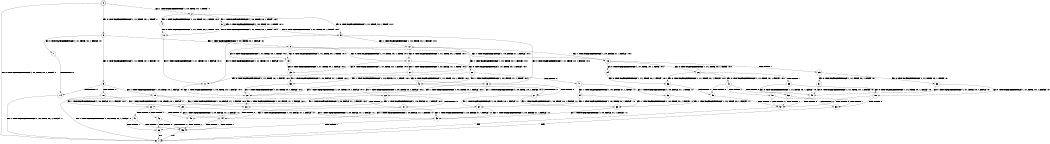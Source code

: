 digraph BCG {
size = "7, 10.5";
center = TRUE;
node [shape = circle];
0 [peripheries = 2];
0 -> 1 [label = "EX !0 !ATOMIC_EXCH_BRANCH (1, +1, TRUE, +0, 1, TRUE) !::"];
0 -> 2 [label = "EX !1 !ATOMIC_EXCH_BRANCH (1, +0, TRUE, +0, 1, TRUE) !::"];
0 -> 3 [label = "EX !0 !ATOMIC_EXCH_BRANCH (1, +1, TRUE, +0, 1, TRUE) !::"];
2 -> 4 [label = "EX !1 !ATOMIC_EXCH_BRANCH (1, +0, TRUE, +0, 1, TRUE) !:0:1:"];
2 -> 5 [label = "EX !0 !ATOMIC_EXCH_BRANCH (1, +1, TRUE, +0, 1, TRUE) !:0:1:"];
2 -> 6 [label = "EX !1 !ATOMIC_EXCH_BRANCH (1, +0, TRUE, +0, 1, TRUE) !:0:1:"];
3 -> 7 [label = "EX !0 !ATOMIC_EXCH_BRANCH (1, +1, TRUE, +0, 1, FALSE) !:0:"];
3 -> 8 [label = "EX !1 !ATOMIC_EXCH_BRANCH (1, +0, TRUE, +0, 1, FALSE) !:0:"];
3 -> 9 [label = "EX !0 !ATOMIC_EXCH_BRANCH (1, +1, TRUE, +0, 1, FALSE) !:0:"];
4 -> 10 [label = "EX !0 !ATOMIC_EXCH_BRANCH (1, +1, TRUE, +0, 1, TRUE) !:0:1:"];
5 -> 11 [label = "EX !0 !ATOMIC_EXCH_BRANCH (1, +1, TRUE, +0, 1, FALSE) !:0:1:"];
5 -> 12 [label = "EX !1 !ATOMIC_EXCH_BRANCH (1, +0, TRUE, +0, 1, FALSE) !:0:1:"];
5 -> 13 [label = "EX !0 !ATOMIC_EXCH_BRANCH (1, +1, TRUE, +0, 1, FALSE) !:0:1:"];
6 -> 10 [label = "EX !0 !ATOMIC_EXCH_BRANCH (1, +1, TRUE, +0, 1, TRUE) !:0:1:"];
6 -> 5 [label = "EX !0 !ATOMIC_EXCH_BRANCH (1, +1, TRUE, +0, 1, TRUE) !:0:1:"];
6 -> 6 [label = "EX !1 !ATOMIC_EXCH_BRANCH (1, +0, TRUE, +0, 1, TRUE) !:0:1:"];
7 -> 14 [label = "TERMINATE !0"];
8 -> 15 [label = "EX !0 !ATOMIC_EXCH_BRANCH (1, +1, TRUE, +0, 1, TRUE) !:0:1:"];
8 -> 16 [label = "EX !1 !ATOMIC_EXCH_BRANCH (1, +0, FALSE, +1, 1, FALSE) !:0:1:"];
8 -> 17 [label = "EX !0 !ATOMIC_EXCH_BRANCH (1, +1, TRUE, +0, 1, TRUE) !:0:1:"];
9 -> 14 [label = "TERMINATE !0"];
9 -> 18 [label = "TERMINATE !0"];
9 -> 19 [label = "EX !1 !ATOMIC_EXCH_BRANCH (1, +0, TRUE, +0, 1, FALSE) !:0:"];
10 -> 11 [label = "EX !0 !ATOMIC_EXCH_BRANCH (1, +1, TRUE, +0, 1, FALSE) !:0:1:"];
11 -> 20 [label = "EX !1 !ATOMIC_EXCH_BRANCH (1, +0, TRUE, +0, 1, FALSE) !:0:1:"];
12 -> 15 [label = "EX !0 !ATOMIC_EXCH_BRANCH (1, +1, TRUE, +0, 1, TRUE) !:0:1:"];
12 -> 16 [label = "EX !1 !ATOMIC_EXCH_BRANCH (1, +0, FALSE, +1, 1, FALSE) !:0:1:"];
12 -> 17 [label = "EX !0 !ATOMIC_EXCH_BRANCH (1, +1, TRUE, +0, 1, TRUE) !:0:1:"];
13 -> 20 [label = "EX !1 !ATOMIC_EXCH_BRANCH (1, +0, TRUE, +0, 1, FALSE) !:0:1:"];
13 -> 21 [label = "TERMINATE !0"];
13 -> 22 [label = "EX !1 !ATOMIC_EXCH_BRANCH (1, +0, TRUE, +0, 1, FALSE) !:0:1:"];
14 -> 1 [label = "EX !1 !ATOMIC_EXCH_BRANCH (1, +0, TRUE, +0, 1, FALSE) !::"];
15 -> 23 [label = "EX !0 !ATOMIC_EXCH_BRANCH (1, +1, TRUE, +0, 1, FALSE) !:0:1:"];
16 -> 24 [label = "EX !0 !ATOMIC_EXCH_BRANCH (1, +1, TRUE, +0, 1, TRUE) !:0:1:"];
16 -> 25 [label = "TERMINATE !1"];
16 -> 26 [label = "EX !0 !ATOMIC_EXCH_BRANCH (1, +1, TRUE, +0, 1, TRUE) !:0:1:"];
17 -> 23 [label = "EX !0 !ATOMIC_EXCH_BRANCH (1, +1, TRUE, +0, 1, FALSE) !:0:1:"];
17 -> 27 [label = "EX !1 !ATOMIC_EXCH_BRANCH (1, +0, FALSE, +1, 1, TRUE) !:0:1:"];
17 -> 28 [label = "EX !0 !ATOMIC_EXCH_BRANCH (1, +1, TRUE, +0, 1, FALSE) !:0:1:"];
18 -> 1 [label = "EX !1 !ATOMIC_EXCH_BRANCH (1, +0, TRUE, +0, 1, FALSE) !::"];
18 -> 29 [label = "EX !1 !ATOMIC_EXCH_BRANCH (1, +0, TRUE, +0, 1, FALSE) !::"];
19 -> 30 [label = "EX !1 !ATOMIC_EXCH_BRANCH (1, +0, FALSE, +1, 1, FALSE) !:0:1:"];
19 -> 31 [label = "TERMINATE !0"];
19 -> 32 [label = "EX !1 !ATOMIC_EXCH_BRANCH (1, +0, FALSE, +1, 1, FALSE) !:0:1:"];
20 -> 30 [label = "EX !1 !ATOMIC_EXCH_BRANCH (1, +0, FALSE, +1, 1, FALSE) !:0:1:"];
21 -> 33 [label = "EX !1 !ATOMIC_EXCH_BRANCH (1, +0, TRUE, +0, 1, FALSE) !:1:"];
21 -> 34 [label = "EX !1 !ATOMIC_EXCH_BRANCH (1, +0, TRUE, +0, 1, FALSE) !:1:"];
22 -> 30 [label = "EX !1 !ATOMIC_EXCH_BRANCH (1, +0, FALSE, +1, 1, FALSE) !:0:1:"];
22 -> 31 [label = "TERMINATE !0"];
22 -> 32 [label = "EX !1 !ATOMIC_EXCH_BRANCH (1, +0, FALSE, +1, 1, FALSE) !:0:1:"];
23 -> 35 [label = "EX !1 !ATOMIC_EXCH_BRANCH (1, +0, FALSE, +1, 1, TRUE) !:0:1:"];
24 -> 36 [label = "EX !0 !ATOMIC_EXCH_BRANCH (1, +1, TRUE, +0, 1, FALSE) !:0:1:"];
25 -> 37 [label = "EX !0 !ATOMIC_EXCH_BRANCH (1, +1, TRUE, +0, 1, TRUE) !:0:"];
25 -> 38 [label = "EX !0 !ATOMIC_EXCH_BRANCH (1, +1, TRUE, +0, 1, TRUE) !:0:"];
26 -> 36 [label = "EX !0 !ATOMIC_EXCH_BRANCH (1, +1, TRUE, +0, 1, FALSE) !:0:1:"];
26 -> 39 [label = "TERMINATE !1"];
26 -> 40 [label = "EX !0 !ATOMIC_EXCH_BRANCH (1, +1, TRUE, +0, 1, FALSE) !:0:1:"];
27 -> 11 [label = "EX !0 !ATOMIC_EXCH_BRANCH (1, +1, TRUE, +0, 1, FALSE) !:0:1:"];
27 -> 12 [label = "EX !1 !ATOMIC_EXCH_BRANCH (1, +0, TRUE, +0, 1, FALSE) !:0:1:"];
27 -> 13 [label = "EX !0 !ATOMIC_EXCH_BRANCH (1, +1, TRUE, +0, 1, FALSE) !:0:1:"];
28 -> 35 [label = "EX !1 !ATOMIC_EXCH_BRANCH (1, +0, FALSE, +1, 1, TRUE) !:0:1:"];
28 -> 41 [label = "TERMINATE !0"];
28 -> 42 [label = "EX !1 !ATOMIC_EXCH_BRANCH (1, +0, FALSE, +1, 1, TRUE) !:0:1:"];
29 -> 43 [label = "EX !1 !ATOMIC_EXCH_BRANCH (1, +0, FALSE, +1, 1, FALSE) !:1:"];
29 -> 44 [label = "EX !1 !ATOMIC_EXCH_BRANCH (1, +0, FALSE, +1, 1, FALSE) !:1:"];
30 -> 45 [label = "TERMINATE !0"];
31 -> 43 [label = "EX !1 !ATOMIC_EXCH_BRANCH (1, +0, FALSE, +1, 1, FALSE) !:1:"];
31 -> 44 [label = "EX !1 !ATOMIC_EXCH_BRANCH (1, +0, FALSE, +1, 1, FALSE) !:1:"];
32 -> 45 [label = "TERMINATE !0"];
32 -> 46 [label = "TERMINATE !1"];
32 -> 47 [label = "TERMINATE !0"];
33 -> 43 [label = "EX !1 !ATOMIC_EXCH_BRANCH (1, +0, FALSE, +1, 1, FALSE) !:1:"];
34 -> 43 [label = "EX !1 !ATOMIC_EXCH_BRANCH (1, +0, FALSE, +1, 1, FALSE) !:1:"];
34 -> 44 [label = "EX !1 !ATOMIC_EXCH_BRANCH (1, +0, FALSE, +1, 1, FALSE) !:1:"];
35 -> 20 [label = "EX !1 !ATOMIC_EXCH_BRANCH (1, +0, TRUE, +0, 1, FALSE) !:0:1:"];
36 -> 48 [label = "TERMINATE !0"];
37 -> 49 [label = "EX !0 !ATOMIC_EXCH_BRANCH (1, +1, TRUE, +0, 1, FALSE) !:0:"];
38 -> 49 [label = "EX !0 !ATOMIC_EXCH_BRANCH (1, +1, TRUE, +0, 1, FALSE) !:0:"];
38 -> 50 [label = "EX !0 !ATOMIC_EXCH_BRANCH (1, +1, TRUE, +0, 1, FALSE) !:0:"];
39 -> 49 [label = "EX !0 !ATOMIC_EXCH_BRANCH (1, +1, TRUE, +0, 1, FALSE) !:0:"];
39 -> 50 [label = "EX !0 !ATOMIC_EXCH_BRANCH (1, +1, TRUE, +0, 1, FALSE) !:0:"];
40 -> 48 [label = "TERMINATE !0"];
40 -> 51 [label = "TERMINATE !1"];
40 -> 52 [label = "TERMINATE !0"];
41 -> 53 [label = "EX !1 !ATOMIC_EXCH_BRANCH (1, +0, FALSE, +1, 1, TRUE) !:1:"];
41 -> 54 [label = "EX !1 !ATOMIC_EXCH_BRANCH (1, +0, FALSE, +1, 1, TRUE) !:1:"];
42 -> 20 [label = "EX !1 !ATOMIC_EXCH_BRANCH (1, +0, TRUE, +0, 1, FALSE) !:0:1:"];
42 -> 21 [label = "TERMINATE !0"];
42 -> 22 [label = "EX !1 !ATOMIC_EXCH_BRANCH (1, +0, TRUE, +0, 1, FALSE) !:0:1:"];
43 -> 55 [label = "TERMINATE !1"];
44 -> 55 [label = "TERMINATE !1"];
44 -> 56 [label = "TERMINATE !1"];
45 -> 55 [label = "TERMINATE !1"];
46 -> 55 [label = "TERMINATE !0"];
46 -> 56 [label = "TERMINATE !0"];
47 -> 55 [label = "TERMINATE !1"];
47 -> 56 [label = "TERMINATE !1"];
48 -> 57 [label = "TERMINATE !1"];
49 -> 57 [label = "TERMINATE !0"];
50 -> 57 [label = "TERMINATE !0"];
50 -> 58 [label = "TERMINATE !0"];
51 -> 57 [label = "TERMINATE !0"];
51 -> 58 [label = "TERMINATE !0"];
52 -> 57 [label = "TERMINATE !1"];
52 -> 58 [label = "TERMINATE !1"];
53 -> 33 [label = "EX !1 !ATOMIC_EXCH_BRANCH (1, +0, TRUE, +0, 1, FALSE) !:1:"];
54 -> 33 [label = "EX !1 !ATOMIC_EXCH_BRANCH (1, +0, TRUE, +0, 1, FALSE) !:1:"];
54 -> 34 [label = "EX !1 !ATOMIC_EXCH_BRANCH (1, +0, TRUE, +0, 1, FALSE) !:1:"];
55 -> 1 [label = "exit"];
56 -> 1 [label = "exit"];
57 -> 1 [label = "exit"];
58 -> 1 [label = "exit"];
}
